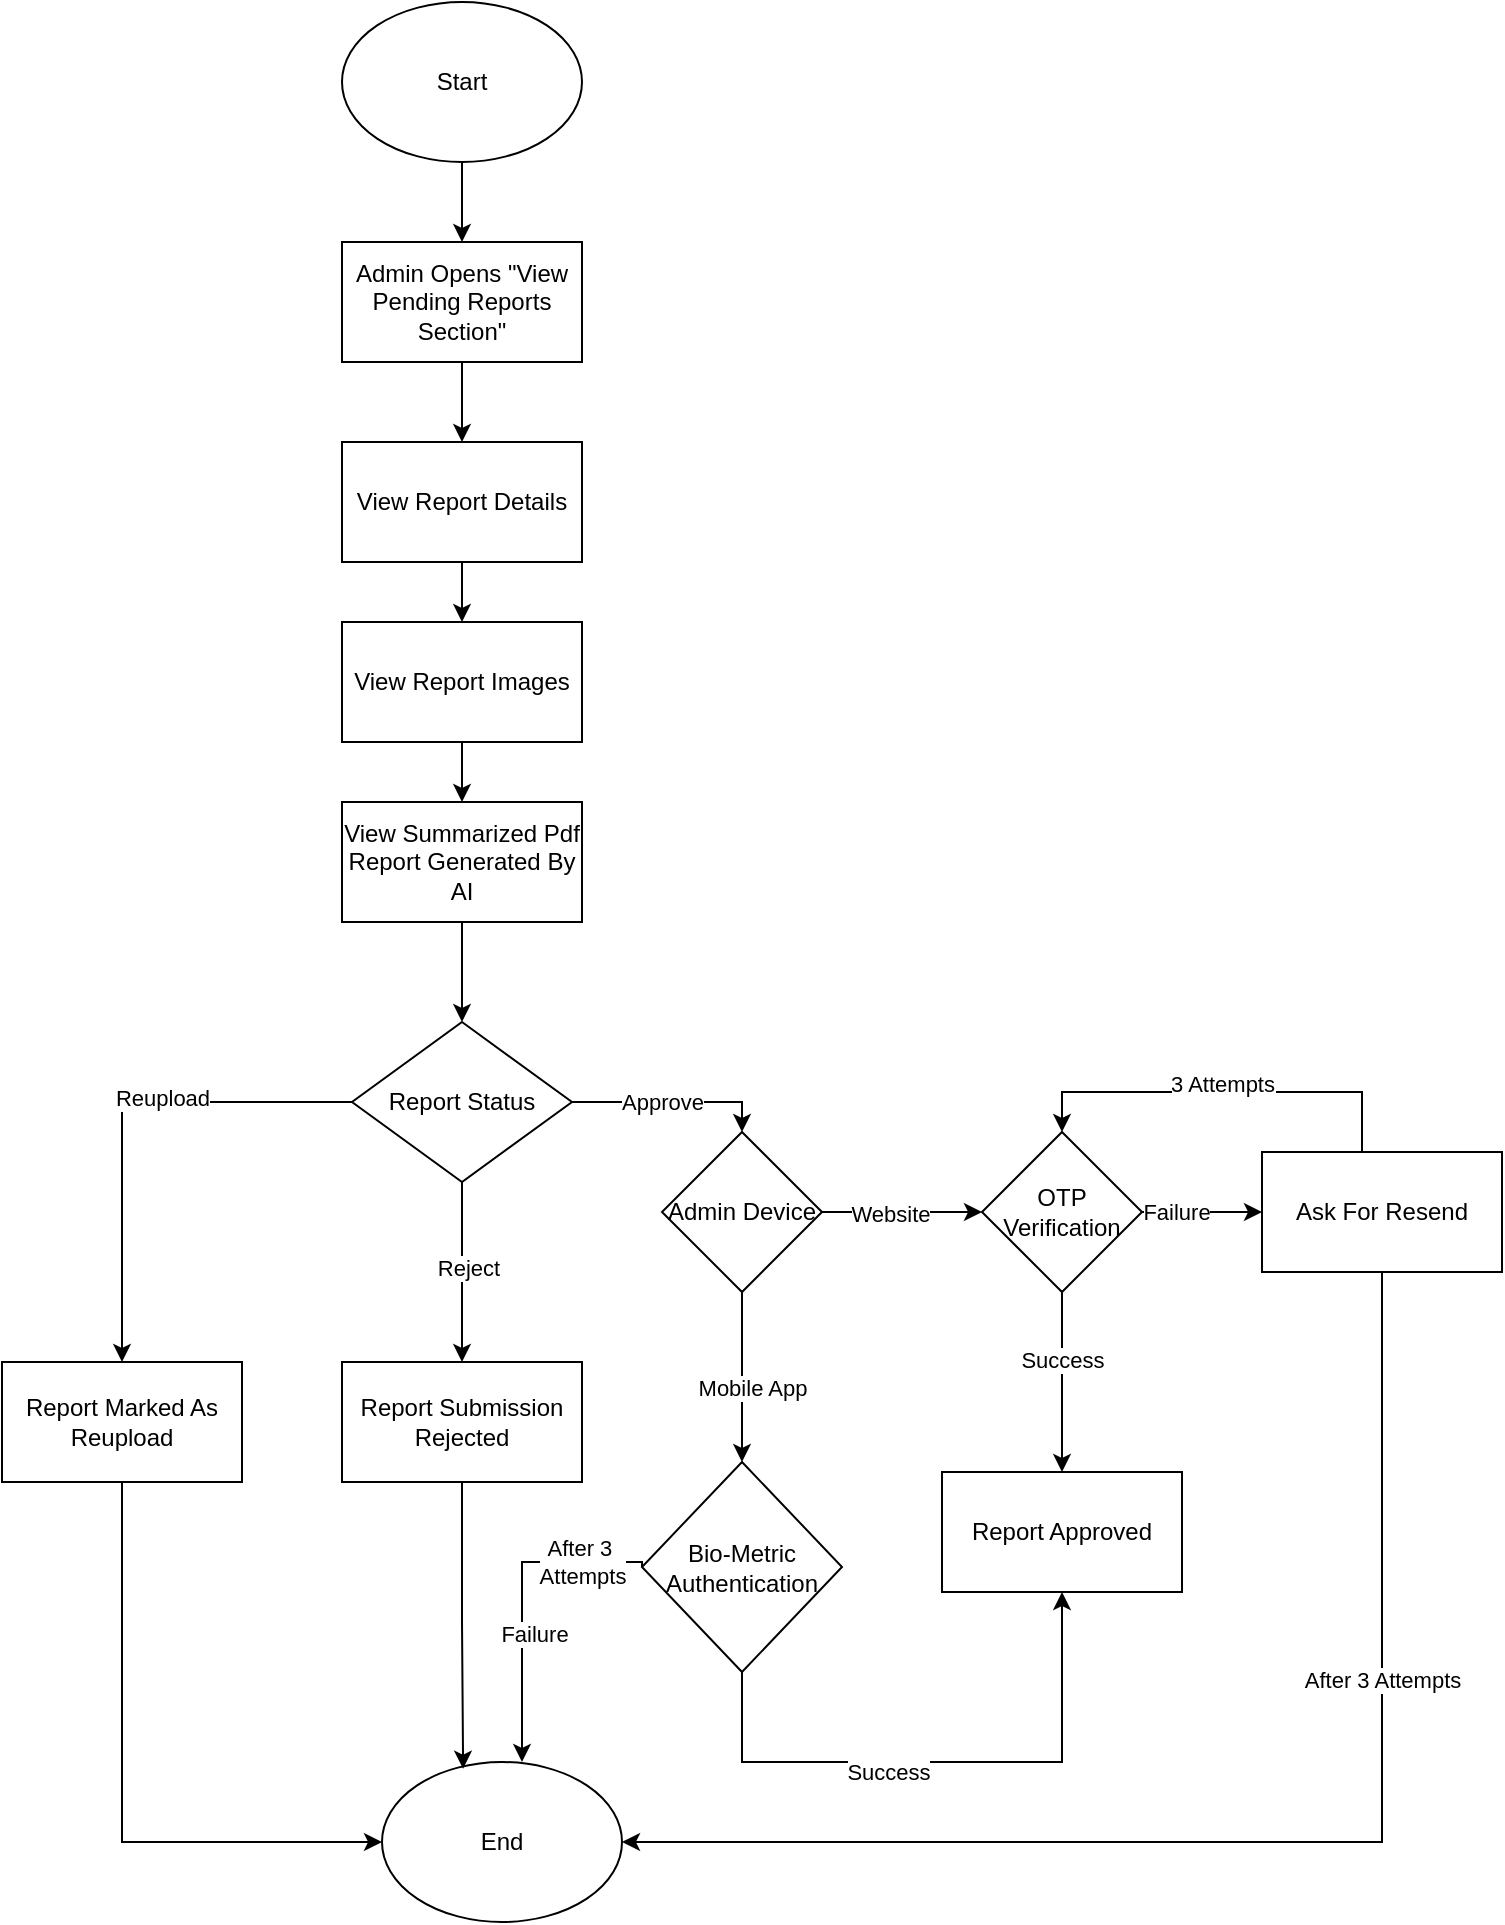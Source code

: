 <mxfile version="26.2.14">
  <diagram name="Page-1" id="G8yHRENdgAMQKa-0pqYu">
    <mxGraphModel dx="1737" dy="878" grid="1" gridSize="10" guides="1" tooltips="1" connect="1" arrows="1" fold="1" page="1" pageScale="1" pageWidth="827" pageHeight="1169" math="0" shadow="0">
      <root>
        <mxCell id="0" />
        <mxCell id="1" parent="0" />
        <mxCell id="Xb3tZAt4RDjEGvtumP-L-3" value="" style="edgeStyle=orthogonalEdgeStyle;rounded=0;orthogonalLoop=1;jettySize=auto;html=1;" edge="1" parent="1" source="Xb3tZAt4RDjEGvtumP-L-1" target="Xb3tZAt4RDjEGvtumP-L-2">
          <mxGeometry relative="1" as="geometry" />
        </mxCell>
        <mxCell id="Xb3tZAt4RDjEGvtumP-L-1" value="Start" style="ellipse;whiteSpace=wrap;html=1;" vertex="1" parent="1">
          <mxGeometry x="190" y="20" width="120" height="80" as="geometry" />
        </mxCell>
        <mxCell id="Xb3tZAt4RDjEGvtumP-L-5" value="" style="edgeStyle=orthogonalEdgeStyle;rounded=0;orthogonalLoop=1;jettySize=auto;html=1;" edge="1" parent="1" source="Xb3tZAt4RDjEGvtumP-L-2" target="Xb3tZAt4RDjEGvtumP-L-4">
          <mxGeometry relative="1" as="geometry" />
        </mxCell>
        <mxCell id="Xb3tZAt4RDjEGvtumP-L-2" value="Admin Opens &quot;View Pending Reports Section&quot;" style="whiteSpace=wrap;html=1;" vertex="1" parent="1">
          <mxGeometry x="190" y="140" width="120" height="60" as="geometry" />
        </mxCell>
        <mxCell id="Xb3tZAt4RDjEGvtumP-L-7" value="" style="edgeStyle=orthogonalEdgeStyle;rounded=0;orthogonalLoop=1;jettySize=auto;html=1;" edge="1" parent="1" source="Xb3tZAt4RDjEGvtumP-L-4" target="Xb3tZAt4RDjEGvtumP-L-6">
          <mxGeometry relative="1" as="geometry" />
        </mxCell>
        <mxCell id="Xb3tZAt4RDjEGvtumP-L-4" value="View Report Details" style="whiteSpace=wrap;html=1;" vertex="1" parent="1">
          <mxGeometry x="190" y="240" width="120" height="60" as="geometry" />
        </mxCell>
        <mxCell id="Xb3tZAt4RDjEGvtumP-L-9" value="" style="edgeStyle=orthogonalEdgeStyle;rounded=0;orthogonalLoop=1;jettySize=auto;html=1;" edge="1" parent="1" source="Xb3tZAt4RDjEGvtumP-L-6" target="Xb3tZAt4RDjEGvtumP-L-8">
          <mxGeometry relative="1" as="geometry" />
        </mxCell>
        <mxCell id="Xb3tZAt4RDjEGvtumP-L-6" value="View Report Images" style="whiteSpace=wrap;html=1;" vertex="1" parent="1">
          <mxGeometry x="190" y="330" width="120" height="60" as="geometry" />
        </mxCell>
        <mxCell id="Xb3tZAt4RDjEGvtumP-L-11" value="" style="edgeStyle=orthogonalEdgeStyle;rounded=0;orthogonalLoop=1;jettySize=auto;html=1;" edge="1" parent="1" source="Xb3tZAt4RDjEGvtumP-L-8" target="Xb3tZAt4RDjEGvtumP-L-10">
          <mxGeometry relative="1" as="geometry" />
        </mxCell>
        <mxCell id="Xb3tZAt4RDjEGvtumP-L-8" value="View Summarized Pdf Report Generated By AI" style="whiteSpace=wrap;html=1;" vertex="1" parent="1">
          <mxGeometry x="190" y="420" width="120" height="60" as="geometry" />
        </mxCell>
        <mxCell id="Xb3tZAt4RDjEGvtumP-L-15" value="" style="edgeStyle=orthogonalEdgeStyle;rounded=0;orthogonalLoop=1;jettySize=auto;html=1;entryX=0.5;entryY=0;entryDx=0;entryDy=0;" edge="1" parent="1" source="Xb3tZAt4RDjEGvtumP-L-10" target="Xb3tZAt4RDjEGvtumP-L-17">
          <mxGeometry relative="1" as="geometry">
            <mxPoint x="380" y="570" as="targetPoint" />
            <Array as="points">
              <mxPoint x="390" y="570" />
            </Array>
          </mxGeometry>
        </mxCell>
        <mxCell id="Xb3tZAt4RDjEGvtumP-L-16" value="Approve" style="edgeLabel;html=1;align=center;verticalAlign=middle;resizable=0;points=[];" vertex="1" connectable="0" parent="Xb3tZAt4RDjEGvtumP-L-15">
          <mxGeometry x="-0.099" relative="1" as="geometry">
            <mxPoint as="offset" />
          </mxGeometry>
        </mxCell>
        <mxCell id="Xb3tZAt4RDjEGvtumP-L-34" value="" style="edgeStyle=orthogonalEdgeStyle;rounded=0;orthogonalLoop=1;jettySize=auto;html=1;" edge="1" parent="1" source="Xb3tZAt4RDjEGvtumP-L-10" target="Xb3tZAt4RDjEGvtumP-L-33">
          <mxGeometry relative="1" as="geometry" />
        </mxCell>
        <mxCell id="Xb3tZAt4RDjEGvtumP-L-35" value="Reject" style="edgeLabel;html=1;align=center;verticalAlign=middle;resizable=0;points=[];" vertex="1" connectable="0" parent="Xb3tZAt4RDjEGvtumP-L-34">
          <mxGeometry x="-0.059" y="3" relative="1" as="geometry">
            <mxPoint as="offset" />
          </mxGeometry>
        </mxCell>
        <mxCell id="Xb3tZAt4RDjEGvtumP-L-47" value="" style="edgeStyle=orthogonalEdgeStyle;rounded=0;orthogonalLoop=1;jettySize=auto;html=1;" edge="1" parent="1" source="Xb3tZAt4RDjEGvtumP-L-10" target="Xb3tZAt4RDjEGvtumP-L-46">
          <mxGeometry relative="1" as="geometry" />
        </mxCell>
        <mxCell id="Xb3tZAt4RDjEGvtumP-L-48" value="Reupload" style="edgeLabel;html=1;align=center;verticalAlign=middle;resizable=0;points=[];" vertex="1" connectable="0" parent="Xb3tZAt4RDjEGvtumP-L-47">
          <mxGeometry x="-0.215" y="-2" relative="1" as="geometry">
            <mxPoint x="1" as="offset" />
          </mxGeometry>
        </mxCell>
        <mxCell id="Xb3tZAt4RDjEGvtumP-L-10" value="Report Status" style="rhombus;whiteSpace=wrap;html=1;" vertex="1" parent="1">
          <mxGeometry x="195" y="530" width="110" height="80" as="geometry" />
        </mxCell>
        <mxCell id="Xb3tZAt4RDjEGvtumP-L-22" value="" style="edgeStyle=orthogonalEdgeStyle;rounded=0;orthogonalLoop=1;jettySize=auto;html=1;entryX=0;entryY=0.5;entryDx=0;entryDy=0;" edge="1" parent="1" source="Xb3tZAt4RDjEGvtumP-L-17" target="Xb3tZAt4RDjEGvtumP-L-24">
          <mxGeometry relative="1" as="geometry">
            <mxPoint x="514" y="625" as="targetPoint" />
          </mxGeometry>
        </mxCell>
        <mxCell id="Xb3tZAt4RDjEGvtumP-L-23" value="Website" style="edgeLabel;html=1;align=center;verticalAlign=middle;resizable=0;points=[];" vertex="1" connectable="0" parent="Xb3tZAt4RDjEGvtumP-L-22">
          <mxGeometry x="-0.154" y="-1" relative="1" as="geometry">
            <mxPoint as="offset" />
          </mxGeometry>
        </mxCell>
        <mxCell id="Xb3tZAt4RDjEGvtumP-L-40" value="" style="edgeStyle=orthogonalEdgeStyle;rounded=0;orthogonalLoop=1;jettySize=auto;html=1;" edge="1" parent="1" source="Xb3tZAt4RDjEGvtumP-L-17" target="Xb3tZAt4RDjEGvtumP-L-39">
          <mxGeometry relative="1" as="geometry" />
        </mxCell>
        <mxCell id="Xb3tZAt4RDjEGvtumP-L-45" value="Mobile App" style="edgeLabel;html=1;align=center;verticalAlign=middle;resizable=0;points=[];" vertex="1" connectable="0" parent="Xb3tZAt4RDjEGvtumP-L-40">
          <mxGeometry x="0.129" y="5" relative="1" as="geometry">
            <mxPoint as="offset" />
          </mxGeometry>
        </mxCell>
        <mxCell id="Xb3tZAt4RDjEGvtumP-L-17" value="Admin Device" style="rhombus;whiteSpace=wrap;html=1;" vertex="1" parent="1">
          <mxGeometry x="350" y="585" width="80" height="80" as="geometry" />
        </mxCell>
        <mxCell id="Xb3tZAt4RDjEGvtumP-L-26" value="" style="edgeStyle=orthogonalEdgeStyle;rounded=0;orthogonalLoop=1;jettySize=auto;html=1;" edge="1" parent="1" source="Xb3tZAt4RDjEGvtumP-L-24" target="Xb3tZAt4RDjEGvtumP-L-25">
          <mxGeometry relative="1" as="geometry" />
        </mxCell>
        <mxCell id="Xb3tZAt4RDjEGvtumP-L-27" value="Success" style="edgeLabel;html=1;align=center;verticalAlign=middle;resizable=0;points=[];" vertex="1" connectable="0" parent="Xb3tZAt4RDjEGvtumP-L-26">
          <mxGeometry x="-0.248" relative="1" as="geometry">
            <mxPoint as="offset" />
          </mxGeometry>
        </mxCell>
        <mxCell id="Xb3tZAt4RDjEGvtumP-L-29" value="" style="edgeStyle=orthogonalEdgeStyle;rounded=0;orthogonalLoop=1;jettySize=auto;html=1;" edge="1" parent="1" source="Xb3tZAt4RDjEGvtumP-L-24" target="Xb3tZAt4RDjEGvtumP-L-28">
          <mxGeometry relative="1" as="geometry" />
        </mxCell>
        <mxCell id="Xb3tZAt4RDjEGvtumP-L-30" value="Failure" style="edgeLabel;html=1;align=center;verticalAlign=middle;resizable=0;points=[];" vertex="1" connectable="0" parent="Xb3tZAt4RDjEGvtumP-L-29">
          <mxGeometry x="-0.449" relative="1" as="geometry">
            <mxPoint as="offset" />
          </mxGeometry>
        </mxCell>
        <mxCell id="Xb3tZAt4RDjEGvtumP-L-24" value="OTP Verification" style="rhombus;whiteSpace=wrap;html=1;" vertex="1" parent="1">
          <mxGeometry x="510" y="585" width="80" height="80" as="geometry" />
        </mxCell>
        <mxCell id="Xb3tZAt4RDjEGvtumP-L-25" value="Report Approved" style="whiteSpace=wrap;html=1;" vertex="1" parent="1">
          <mxGeometry x="490" y="755" width="120" height="60" as="geometry" />
        </mxCell>
        <mxCell id="Xb3tZAt4RDjEGvtumP-L-31" style="edgeStyle=orthogonalEdgeStyle;rounded=0;orthogonalLoop=1;jettySize=auto;html=1;entryX=0.5;entryY=0;entryDx=0;entryDy=0;" edge="1" parent="1" source="Xb3tZAt4RDjEGvtumP-L-28" target="Xb3tZAt4RDjEGvtumP-L-24">
          <mxGeometry relative="1" as="geometry">
            <Array as="points">
              <mxPoint x="700" y="565" />
              <mxPoint x="550" y="565" />
            </Array>
          </mxGeometry>
        </mxCell>
        <mxCell id="Xb3tZAt4RDjEGvtumP-L-32" value="3 Attempts" style="edgeLabel;html=1;align=center;verticalAlign=middle;resizable=0;points=[];" vertex="1" connectable="0" parent="Xb3tZAt4RDjEGvtumP-L-31">
          <mxGeometry x="0.007" y="-4" relative="1" as="geometry">
            <mxPoint as="offset" />
          </mxGeometry>
        </mxCell>
        <mxCell id="Xb3tZAt4RDjEGvtumP-L-56" style="edgeStyle=orthogonalEdgeStyle;rounded=0;orthogonalLoop=1;jettySize=auto;html=1;entryX=1;entryY=0.5;entryDx=0;entryDy=0;" edge="1" parent="1" source="Xb3tZAt4RDjEGvtumP-L-28" target="Xb3tZAt4RDjEGvtumP-L-51">
          <mxGeometry relative="1" as="geometry">
            <Array as="points">
              <mxPoint x="710" y="940" />
            </Array>
          </mxGeometry>
        </mxCell>
        <mxCell id="Xb3tZAt4RDjEGvtumP-L-57" value="After 3 Attempts" style="edgeLabel;html=1;align=center;verticalAlign=middle;resizable=0;points=[];" vertex="1" connectable="0" parent="Xb3tZAt4RDjEGvtumP-L-56">
          <mxGeometry x="-0.387" relative="1" as="geometry">
            <mxPoint as="offset" />
          </mxGeometry>
        </mxCell>
        <mxCell id="Xb3tZAt4RDjEGvtumP-L-28" value="Ask For Resend" style="whiteSpace=wrap;html=1;" vertex="1" parent="1">
          <mxGeometry x="650" y="595" width="120" height="60" as="geometry" />
        </mxCell>
        <mxCell id="Xb3tZAt4RDjEGvtumP-L-33" value="Report Submission Rejected" style="whiteSpace=wrap;html=1;" vertex="1" parent="1">
          <mxGeometry x="190" y="700" width="120" height="60" as="geometry" />
        </mxCell>
        <mxCell id="Xb3tZAt4RDjEGvtumP-L-42" value="" style="edgeStyle=orthogonalEdgeStyle;rounded=0;orthogonalLoop=1;jettySize=auto;html=1;entryX=0.5;entryY=1;entryDx=0;entryDy=0;exitX=0.5;exitY=1;exitDx=0;exitDy=0;" edge="1" parent="1" source="Xb3tZAt4RDjEGvtumP-L-39" target="Xb3tZAt4RDjEGvtumP-L-25">
          <mxGeometry relative="1" as="geometry">
            <mxPoint x="413.998" y="900.0" as="sourcePoint" />
            <mxPoint x="530.95" y="880.0" as="targetPoint" />
            <Array as="points">
              <mxPoint x="390" y="900" />
              <mxPoint x="550" y="900" />
            </Array>
          </mxGeometry>
        </mxCell>
        <mxCell id="Xb3tZAt4RDjEGvtumP-L-44" value="Success" style="edgeLabel;html=1;align=center;verticalAlign=middle;resizable=0;points=[];" vertex="1" connectable="0" parent="Xb3tZAt4RDjEGvtumP-L-42">
          <mxGeometry x="-0.19" y="-5" relative="1" as="geometry">
            <mxPoint as="offset" />
          </mxGeometry>
        </mxCell>
        <mxCell id="Xb3tZAt4RDjEGvtumP-L-39" value="Bio-Metric Authentication" style="rhombus;whiteSpace=wrap;html=1;" vertex="1" parent="1">
          <mxGeometry x="340" y="750" width="100" height="105" as="geometry" />
        </mxCell>
        <mxCell id="Xb3tZAt4RDjEGvtumP-L-52" style="edgeStyle=orthogonalEdgeStyle;rounded=0;orthogonalLoop=1;jettySize=auto;html=1;entryX=0;entryY=0.5;entryDx=0;entryDy=0;exitX=0.5;exitY=1;exitDx=0;exitDy=0;" edge="1" parent="1" source="Xb3tZAt4RDjEGvtumP-L-46" target="Xb3tZAt4RDjEGvtumP-L-51">
          <mxGeometry relative="1" as="geometry">
            <mxPoint x="80" y="770.0" as="sourcePoint" />
            <mxPoint x="150.0" y="980.0" as="targetPoint" />
            <Array as="points">
              <mxPoint x="80" y="940" />
            </Array>
          </mxGeometry>
        </mxCell>
        <mxCell id="Xb3tZAt4RDjEGvtumP-L-46" value="Report Marked As Reupload" style="whiteSpace=wrap;html=1;" vertex="1" parent="1">
          <mxGeometry x="20" y="700" width="120" height="60" as="geometry" />
        </mxCell>
        <mxCell id="Xb3tZAt4RDjEGvtumP-L-51" value="End" style="ellipse;whiteSpace=wrap;html=1;" vertex="1" parent="1">
          <mxGeometry x="210" y="900" width="120" height="80" as="geometry" />
        </mxCell>
        <mxCell id="Xb3tZAt4RDjEGvtumP-L-54" style="edgeStyle=orthogonalEdgeStyle;rounded=0;orthogonalLoop=1;jettySize=auto;html=1;entryX=0.5;entryY=0;entryDx=0;entryDy=0;exitX=0;exitY=0.5;exitDx=0;exitDy=0;" edge="1" parent="1" source="Xb3tZAt4RDjEGvtumP-L-39">
          <mxGeometry relative="1" as="geometry">
            <mxPoint x="385.714" y="840" as="sourcePoint" />
            <mxPoint x="280" y="900" as="targetPoint" />
            <Array as="points">
              <mxPoint x="340" y="800" />
              <mxPoint x="280" y="800" />
            </Array>
          </mxGeometry>
        </mxCell>
        <mxCell id="Xb3tZAt4RDjEGvtumP-L-55" value="Failure" style="edgeLabel;html=1;align=center;verticalAlign=middle;resizable=0;points=[];" vertex="1" connectable="0" parent="Xb3tZAt4RDjEGvtumP-L-54">
          <mxGeometry x="0.212" y="6" relative="1" as="geometry">
            <mxPoint as="offset" />
          </mxGeometry>
        </mxCell>
        <mxCell id="Xb3tZAt4RDjEGvtumP-L-58" value="After 3&amp;nbsp;&lt;div&gt;Attempts&lt;/div&gt;" style="edgeLabel;html=1;align=center;verticalAlign=middle;resizable=0;points=[];" vertex="1" connectable="0" parent="Xb3tZAt4RDjEGvtumP-L-54">
          <mxGeometry x="-0.595" relative="1" as="geometry">
            <mxPoint as="offset" />
          </mxGeometry>
        </mxCell>
        <mxCell id="Xb3tZAt4RDjEGvtumP-L-60" style="edgeStyle=orthogonalEdgeStyle;rounded=0;orthogonalLoop=1;jettySize=auto;html=1;entryX=0.338;entryY=0.042;entryDx=0;entryDy=0;entryPerimeter=0;" edge="1" parent="1" source="Xb3tZAt4RDjEGvtumP-L-33" target="Xb3tZAt4RDjEGvtumP-L-51">
          <mxGeometry relative="1" as="geometry" />
        </mxCell>
      </root>
    </mxGraphModel>
  </diagram>
</mxfile>
